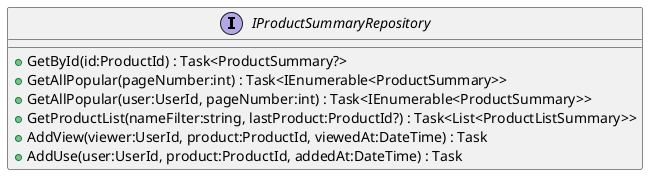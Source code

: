 @startuml
interface IProductSummaryRepository {
    + GetById(id:ProductId) : Task<ProductSummary?>
    + GetAllPopular(pageNumber:int) : Task<IEnumerable<ProductSummary>>
    + GetAllPopular(user:UserId, pageNumber:int) : Task<IEnumerable<ProductSummary>>
    + GetProductList(nameFilter:string, lastProduct:ProductId?) : Task<List<ProductListSummary>>
    + AddView(viewer:UserId, product:ProductId, viewedAt:DateTime) : Task
    + AddUse(user:UserId, product:ProductId, addedAt:DateTime) : Task
}
@enduml
